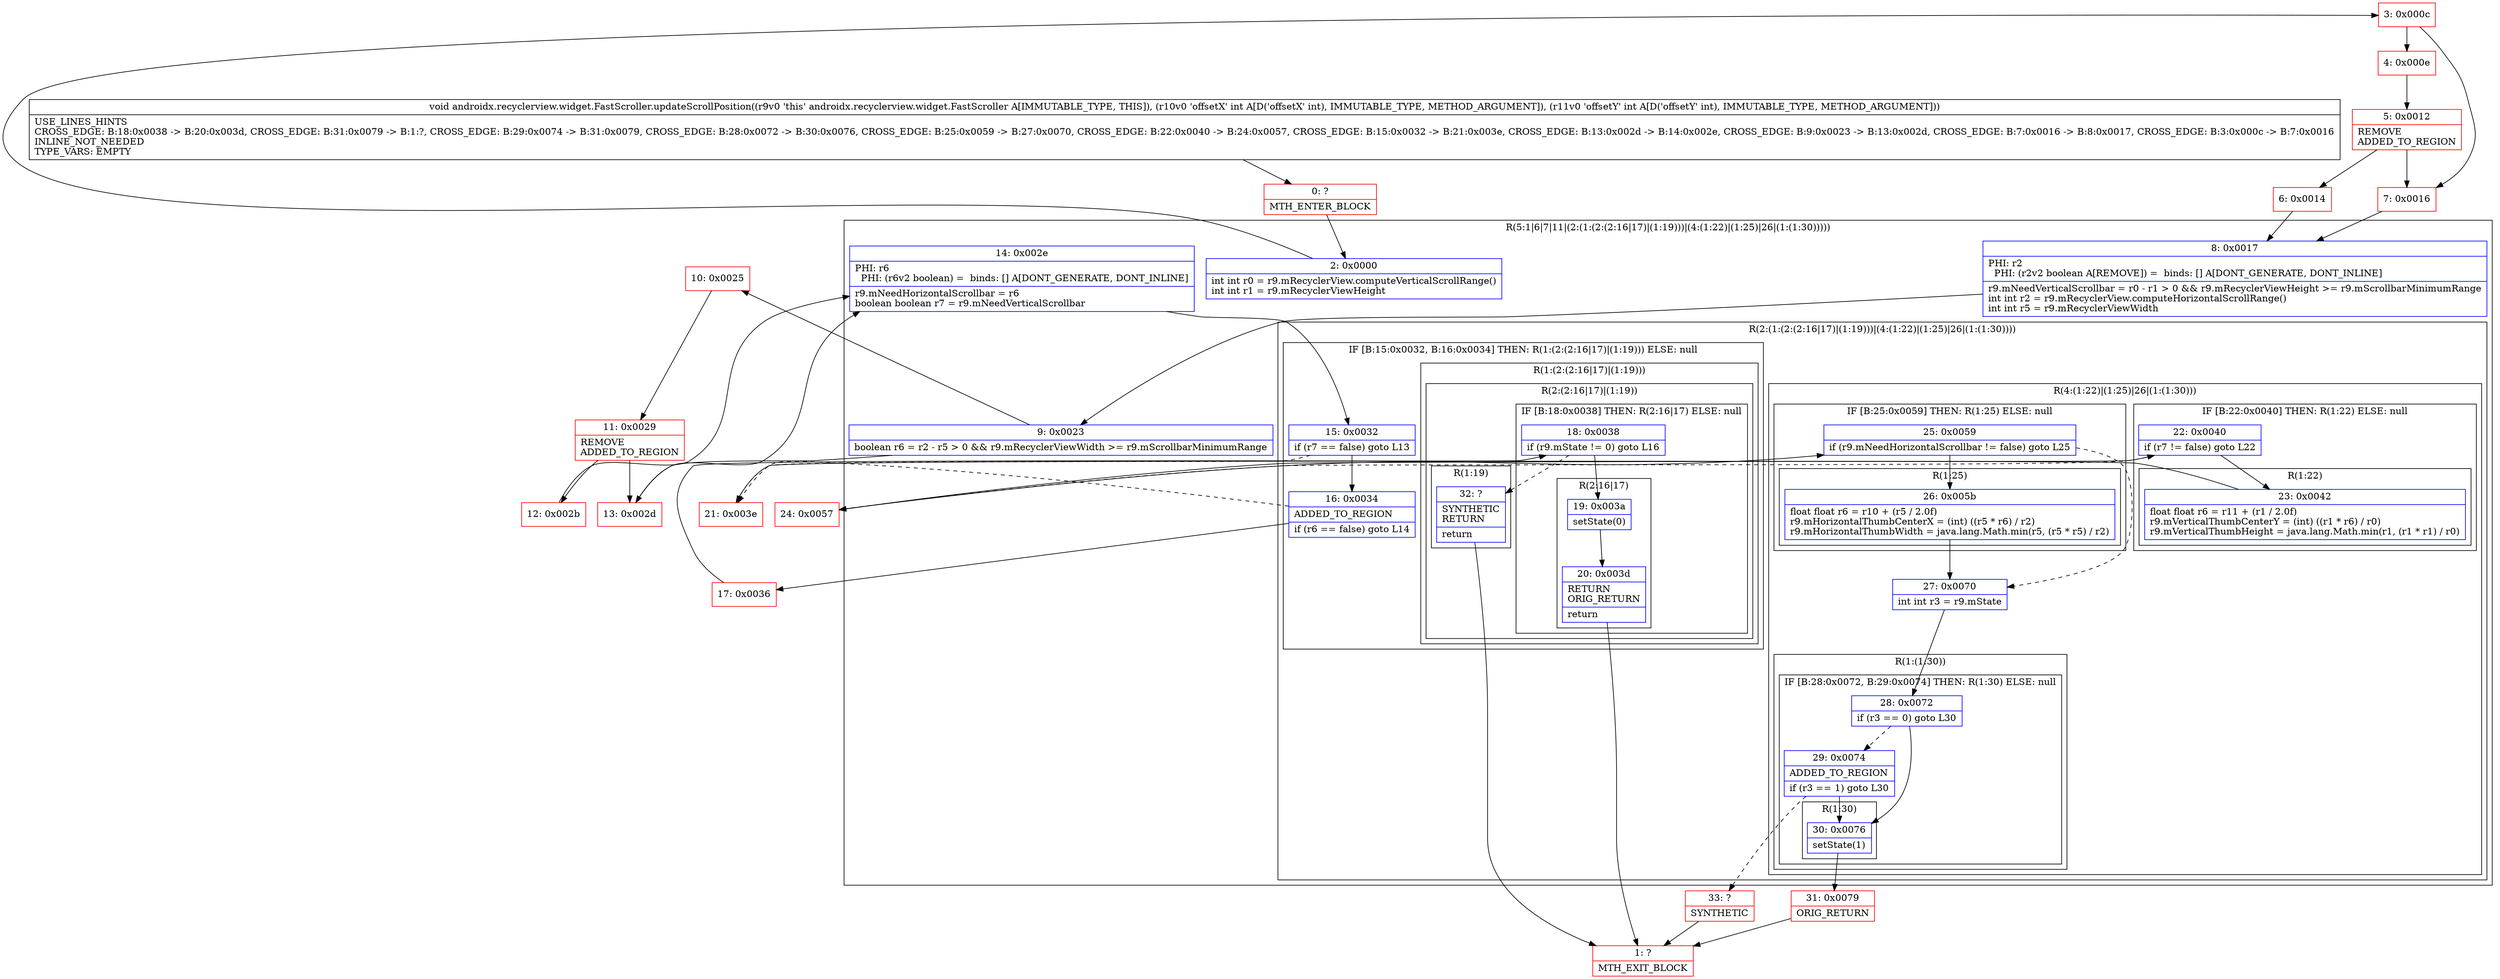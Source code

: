 digraph "CFG forandroidx.recyclerview.widget.FastScroller.updateScrollPosition(II)V" {
subgraph cluster_Region_722706341 {
label = "R(5:1|6|7|11|(2:(1:(2:(2:16|17)|(1:19)))|(4:(1:22)|(1:25)|26|(1:(1:30)))))";
node [shape=record,color=blue];
Node_2 [shape=record,label="{2\:\ 0x0000|int int r0 = r9.mRecyclerView.computeVerticalScrollRange()\lint int r1 = r9.mRecyclerViewHeight\l}"];
Node_8 [shape=record,label="{8\:\ 0x0017|PHI: r2 \l  PHI: (r2v2 boolean A[REMOVE]) =  binds: [] A[DONT_GENERATE, DONT_INLINE]\l|r9.mNeedVerticalScrollbar = r0 \- r1 \> 0 && r9.mRecyclerViewHeight \>= r9.mScrollbarMinimumRange\lint int r2 = r9.mRecyclerView.computeHorizontalScrollRange()\lint int r5 = r9.mRecyclerViewWidth\l}"];
Node_9 [shape=record,label="{9\:\ 0x0023|boolean r6 = r2 \- r5 \> 0 && r9.mRecyclerViewWidth \>= r9.mScrollbarMinimumRange\l}"];
Node_14 [shape=record,label="{14\:\ 0x002e|PHI: r6 \l  PHI: (r6v2 boolean) =  binds: [] A[DONT_GENERATE, DONT_INLINE]\l|r9.mNeedHorizontalScrollbar = r6\lboolean boolean r7 = r9.mNeedVerticalScrollbar\l}"];
subgraph cluster_Region_488863281 {
label = "R(2:(1:(2:(2:16|17)|(1:19)))|(4:(1:22)|(1:25)|26|(1:(1:30))))";
node [shape=record,color=blue];
subgraph cluster_IfRegion_1108094658 {
label = "IF [B:15:0x0032, B:16:0x0034] THEN: R(1:(2:(2:16|17)|(1:19))) ELSE: null";
node [shape=record,color=blue];
Node_15 [shape=record,label="{15\:\ 0x0032|if (r7 == false) goto L13\l}"];
Node_16 [shape=record,label="{16\:\ 0x0034|ADDED_TO_REGION\l|if (r6 == false) goto L14\l}"];
subgraph cluster_Region_818734643 {
label = "R(1:(2:(2:16|17)|(1:19)))";
node [shape=record,color=blue];
subgraph cluster_Region_1524330512 {
label = "R(2:(2:16|17)|(1:19))";
node [shape=record,color=blue];
subgraph cluster_IfRegion_1106262766 {
label = "IF [B:18:0x0038] THEN: R(2:16|17) ELSE: null";
node [shape=record,color=blue];
Node_18 [shape=record,label="{18\:\ 0x0038|if (r9.mState != 0) goto L16\l}"];
subgraph cluster_Region_1206148639 {
label = "R(2:16|17)";
node [shape=record,color=blue];
Node_19 [shape=record,label="{19\:\ 0x003a|setState(0)\l}"];
Node_20 [shape=record,label="{20\:\ 0x003d|RETURN\lORIG_RETURN\l|return\l}"];
}
}
subgraph cluster_Region_273597870 {
label = "R(1:19)";
node [shape=record,color=blue];
Node_32 [shape=record,label="{32\:\ ?|SYNTHETIC\lRETURN\l|return\l}"];
}
}
}
}
subgraph cluster_Region_1063128705 {
label = "R(4:(1:22)|(1:25)|26|(1:(1:30)))";
node [shape=record,color=blue];
subgraph cluster_IfRegion_1968537489 {
label = "IF [B:22:0x0040] THEN: R(1:22) ELSE: null";
node [shape=record,color=blue];
Node_22 [shape=record,label="{22\:\ 0x0040|if (r7 != false) goto L22\l}"];
subgraph cluster_Region_1714785940 {
label = "R(1:22)";
node [shape=record,color=blue];
Node_23 [shape=record,label="{23\:\ 0x0042|float float r6 = r11 + (r1 \/ 2.0f)\lr9.mVerticalThumbCenterY = (int) ((r1 * r6) \/ r0)\lr9.mVerticalThumbHeight = java.lang.Math.min(r1, (r1 * r1) \/ r0)\l}"];
}
}
subgraph cluster_IfRegion_286555207 {
label = "IF [B:25:0x0059] THEN: R(1:25) ELSE: null";
node [shape=record,color=blue];
Node_25 [shape=record,label="{25\:\ 0x0059|if (r9.mNeedHorizontalScrollbar != false) goto L25\l}"];
subgraph cluster_Region_647402800 {
label = "R(1:25)";
node [shape=record,color=blue];
Node_26 [shape=record,label="{26\:\ 0x005b|float float r6 = r10 + (r5 \/ 2.0f)\lr9.mHorizontalThumbCenterX = (int) ((r5 * r6) \/ r2)\lr9.mHorizontalThumbWidth = java.lang.Math.min(r5, (r5 * r5) \/ r2)\l}"];
}
}
Node_27 [shape=record,label="{27\:\ 0x0070|int int r3 = r9.mState\l}"];
subgraph cluster_Region_1374880705 {
label = "R(1:(1:30))";
node [shape=record,color=blue];
subgraph cluster_IfRegion_762524495 {
label = "IF [B:28:0x0072, B:29:0x0074] THEN: R(1:30) ELSE: null";
node [shape=record,color=blue];
Node_28 [shape=record,label="{28\:\ 0x0072|if (r3 == 0) goto L30\l}"];
Node_29 [shape=record,label="{29\:\ 0x0074|ADDED_TO_REGION\l|if (r3 == 1) goto L30\l}"];
subgraph cluster_Region_872594246 {
label = "R(1:30)";
node [shape=record,color=blue];
Node_30 [shape=record,label="{30\:\ 0x0076|setState(1)\l}"];
}
}
}
}
}
}
Node_0 [shape=record,color=red,label="{0\:\ ?|MTH_ENTER_BLOCK\l}"];
Node_3 [shape=record,color=red,label="{3\:\ 0x000c}"];
Node_4 [shape=record,color=red,label="{4\:\ 0x000e}"];
Node_5 [shape=record,color=red,label="{5\:\ 0x0012|REMOVE\lADDED_TO_REGION\l}"];
Node_6 [shape=record,color=red,label="{6\:\ 0x0014}"];
Node_10 [shape=record,color=red,label="{10\:\ 0x0025}"];
Node_11 [shape=record,color=red,label="{11\:\ 0x0029|REMOVE\lADDED_TO_REGION\l}"];
Node_12 [shape=record,color=red,label="{12\:\ 0x002b}"];
Node_17 [shape=record,color=red,label="{17\:\ 0x0036}"];
Node_1 [shape=record,color=red,label="{1\:\ ?|MTH_EXIT_BLOCK\l}"];
Node_21 [shape=record,color=red,label="{21\:\ 0x003e}"];
Node_24 [shape=record,color=red,label="{24\:\ 0x0057}"];
Node_33 [shape=record,color=red,label="{33\:\ ?|SYNTHETIC\l}"];
Node_31 [shape=record,color=red,label="{31\:\ 0x0079|ORIG_RETURN\l}"];
Node_13 [shape=record,color=red,label="{13\:\ 0x002d}"];
Node_7 [shape=record,color=red,label="{7\:\ 0x0016}"];
MethodNode[shape=record,label="{void androidx.recyclerview.widget.FastScroller.updateScrollPosition((r9v0 'this' androidx.recyclerview.widget.FastScroller A[IMMUTABLE_TYPE, THIS]), (r10v0 'offsetX' int A[D('offsetX' int), IMMUTABLE_TYPE, METHOD_ARGUMENT]), (r11v0 'offsetY' int A[D('offsetY' int), IMMUTABLE_TYPE, METHOD_ARGUMENT]))  | USE_LINES_HINTS\lCROSS_EDGE: B:18:0x0038 \-\> B:20:0x003d, CROSS_EDGE: B:31:0x0079 \-\> B:1:?, CROSS_EDGE: B:29:0x0074 \-\> B:31:0x0079, CROSS_EDGE: B:28:0x0072 \-\> B:30:0x0076, CROSS_EDGE: B:25:0x0059 \-\> B:27:0x0070, CROSS_EDGE: B:22:0x0040 \-\> B:24:0x0057, CROSS_EDGE: B:15:0x0032 \-\> B:21:0x003e, CROSS_EDGE: B:13:0x002d \-\> B:14:0x002e, CROSS_EDGE: B:9:0x0023 \-\> B:13:0x002d, CROSS_EDGE: B:7:0x0016 \-\> B:8:0x0017, CROSS_EDGE: B:3:0x000c \-\> B:7:0x0016\lINLINE_NOT_NEEDED\lTYPE_VARS: EMPTY\l}"];
MethodNode -> Node_0;Node_2 -> Node_3;
Node_8 -> Node_9;
Node_9 -> Node_10;
Node_9 -> Node_13;
Node_14 -> Node_15;
Node_15 -> Node_16;
Node_15 -> Node_21[style=dashed];
Node_16 -> Node_17;
Node_16 -> Node_21[style=dashed];
Node_18 -> Node_19;
Node_18 -> Node_32[style=dashed];
Node_19 -> Node_20;
Node_20 -> Node_1;
Node_32 -> Node_1;
Node_22 -> Node_23;
Node_22 -> Node_24[style=dashed];
Node_23 -> Node_24;
Node_25 -> Node_26;
Node_25 -> Node_27[style=dashed];
Node_26 -> Node_27;
Node_27 -> Node_28;
Node_28 -> Node_29[style=dashed];
Node_28 -> Node_30;
Node_29 -> Node_30;
Node_29 -> Node_33[style=dashed];
Node_30 -> Node_31;
Node_0 -> Node_2;
Node_3 -> Node_4;
Node_3 -> Node_7;
Node_4 -> Node_5;
Node_5 -> Node_6;
Node_5 -> Node_7;
Node_6 -> Node_8;
Node_10 -> Node_11;
Node_11 -> Node_12;
Node_11 -> Node_13;
Node_12 -> Node_14;
Node_17 -> Node_18;
Node_21 -> Node_22;
Node_24 -> Node_25;
Node_33 -> Node_1;
Node_31 -> Node_1;
Node_13 -> Node_14;
Node_7 -> Node_8;
}

